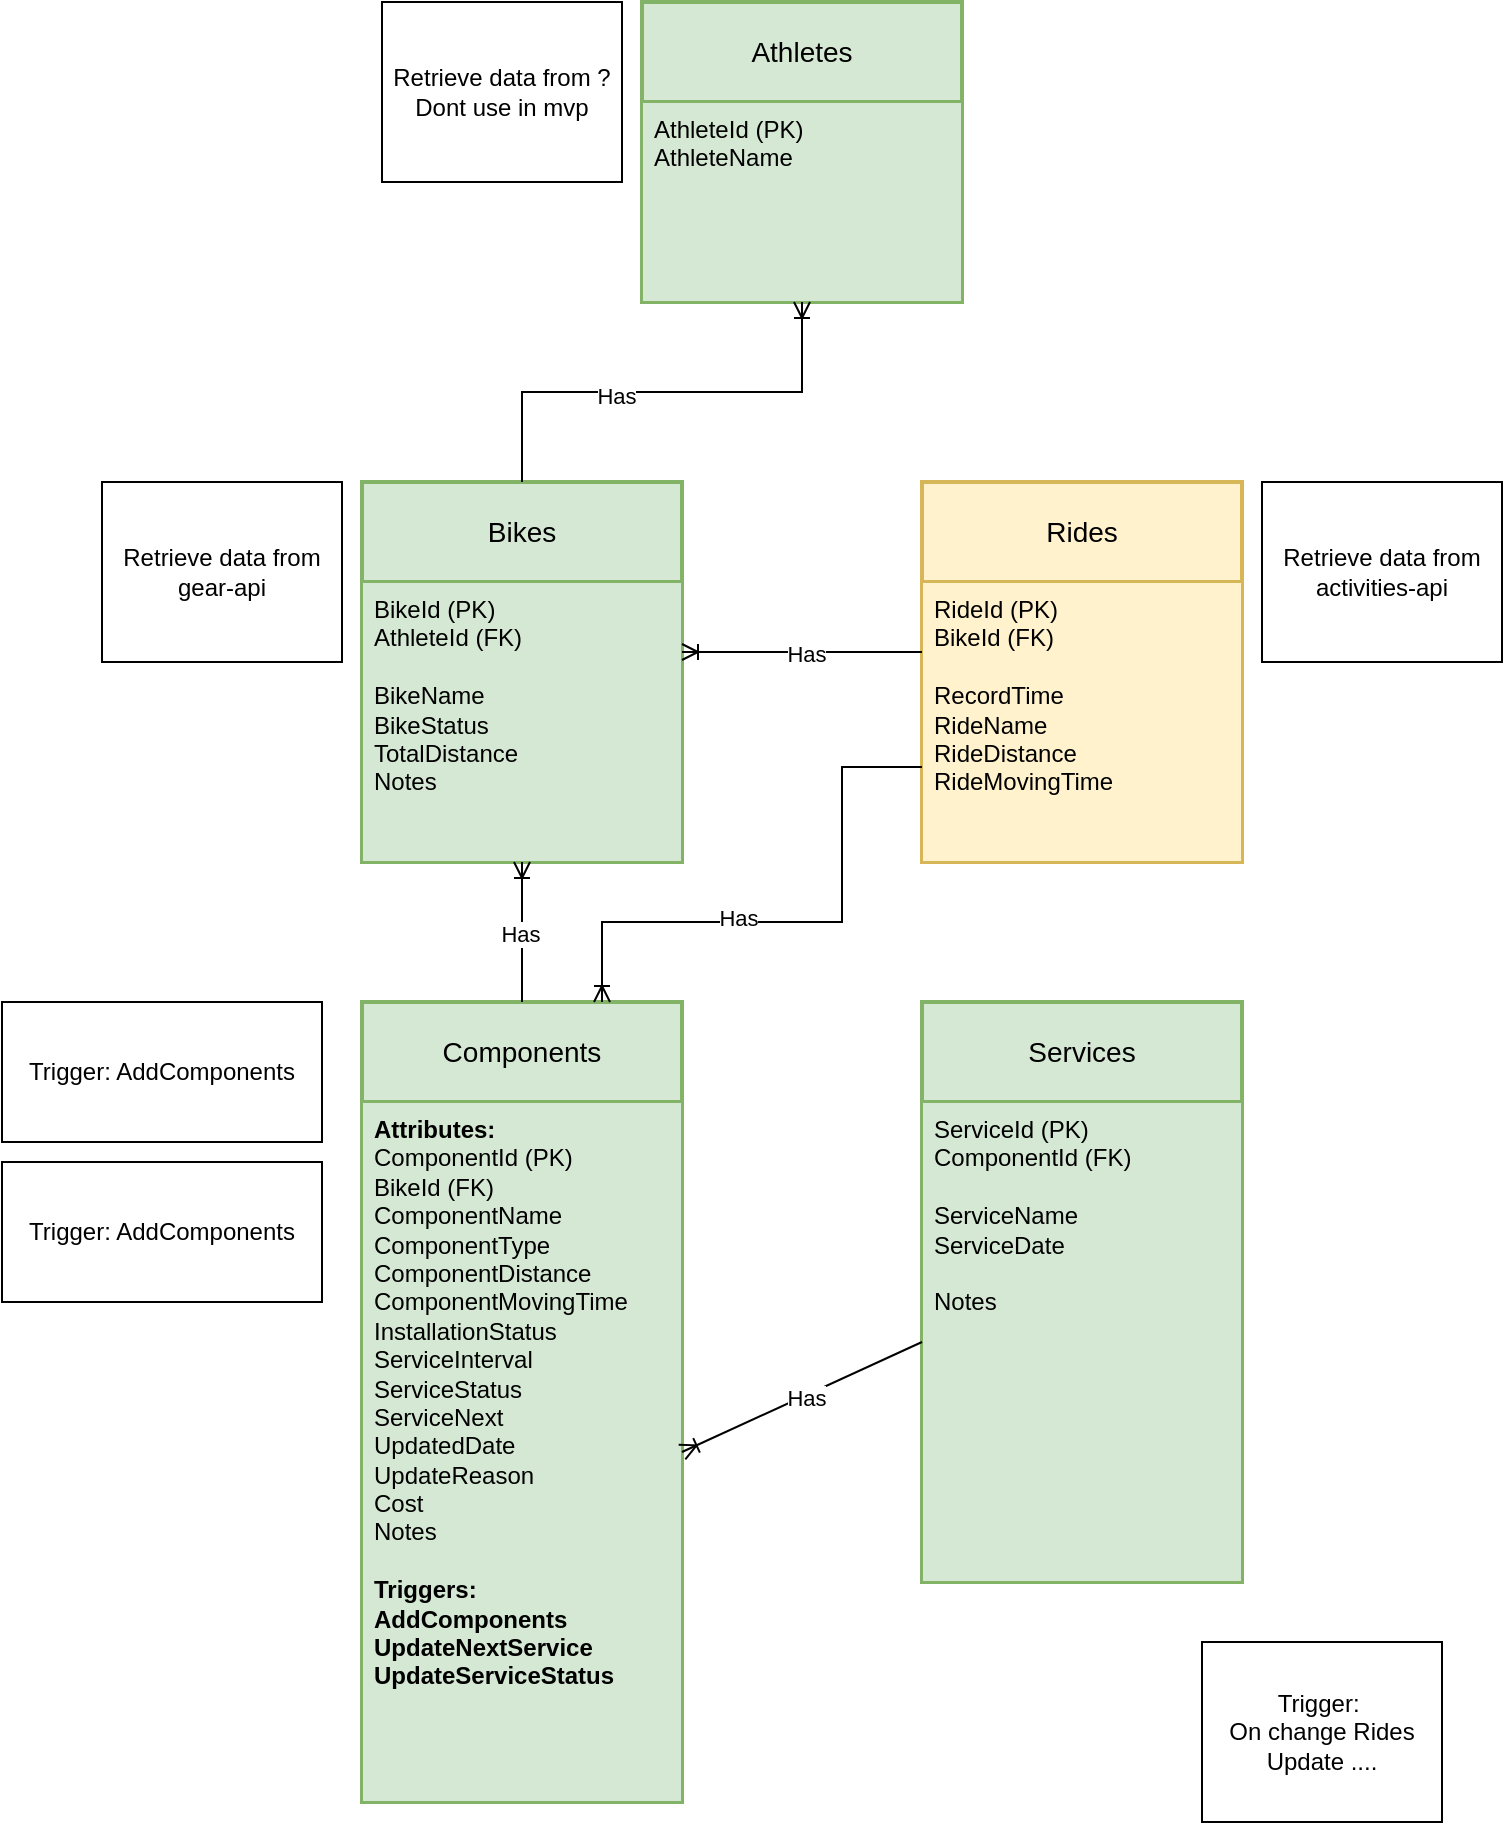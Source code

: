 <mxfile version="24.3.1" type="github" pages="2">
  <diagram name="ER diagram" id="gaYTSJDpXmIPhpLEIALV">
    <mxGraphModel dx="1434" dy="831" grid="1" gridSize="10" guides="1" tooltips="1" connect="1" arrows="1" fold="1" page="1" pageScale="1" pageWidth="827" pageHeight="1169" math="0" shadow="0">
      <root>
        <mxCell id="0" />
        <mxCell id="1" parent="0" />
        <mxCell id="OpilXaS1zRmoDV6CBxLi-1" value="A&lt;span style=&quot;background-color: initial;&quot;&gt;thletes&lt;/span&gt;" style="swimlane;childLayout=stackLayout;horizontal=1;startSize=50;horizontalStack=0;rounded=1;fontSize=14;fontStyle=0;strokeWidth=2;resizeParent=0;resizeLast=1;shadow=0;dashed=0;align=center;arcSize=0;whiteSpace=wrap;html=1;fillColor=#d5e8d4;strokeColor=#82b366;" parent="1" vertex="1">
          <mxGeometry x="330" y="110" width="160" height="150" as="geometry" />
        </mxCell>
        <mxCell id="OpilXaS1zRmoDV6CBxLi-2" value="&lt;div&gt;AthleteId (PK)&lt;br&gt;&lt;/div&gt;AthleteName" style="align=left;strokeColor=#82b366;fillColor=#d5e8d4;spacingLeft=4;fontSize=12;verticalAlign=top;resizable=0;rotatable=0;part=1;html=1;" parent="OpilXaS1zRmoDV6CBxLi-1" vertex="1">
          <mxGeometry y="50" width="160" height="100" as="geometry" />
        </mxCell>
        <mxCell id="OpilXaS1zRmoDV6CBxLi-4" value="Rides" style="swimlane;childLayout=stackLayout;horizontal=1;startSize=50;horizontalStack=0;rounded=1;fontSize=14;fontStyle=0;strokeWidth=2;resizeParent=0;resizeLast=1;shadow=0;dashed=0;align=center;arcSize=0;whiteSpace=wrap;html=1;fillColor=#fff2cc;strokeColor=#d6b656;" parent="1" vertex="1">
          <mxGeometry x="470" y="350" width="160" height="190" as="geometry" />
        </mxCell>
        <mxCell id="OpilXaS1zRmoDV6CBxLi-5" value="RideId (PK)&lt;div&gt;BikeId (FK)&lt;br&gt;&lt;/div&gt;&lt;div&gt;&lt;br&gt;&lt;/div&gt;&lt;div&gt;&lt;span style=&quot;background-color: initial;&quot;&gt;RecordTime&lt;/span&gt;&lt;br&gt;&lt;/div&gt;&lt;div&gt;RideName&lt;/div&gt;&lt;div&gt;&lt;span style=&quot;background-color: initial;&quot;&gt;RideDistance&lt;/span&gt;&lt;br&gt;&lt;/div&gt;&lt;div&gt;RideMovingTime&lt;br&gt;&lt;br&gt;&lt;/div&gt;" style="align=left;strokeColor=#d6b656;fillColor=#fff2cc;spacingLeft=4;fontSize=12;verticalAlign=top;resizable=0;rotatable=0;part=1;html=1;" parent="OpilXaS1zRmoDV6CBxLi-4" vertex="1">
          <mxGeometry y="50" width="160" height="140" as="geometry" />
        </mxCell>
        <mxCell id="OpilXaS1zRmoDV6CBxLi-21" value="Bikes" style="swimlane;childLayout=stackLayout;horizontal=1;startSize=50;horizontalStack=0;rounded=1;fontSize=14;fontStyle=0;strokeWidth=2;resizeParent=0;resizeLast=1;shadow=0;dashed=0;align=center;arcSize=0;whiteSpace=wrap;html=1;fillColor=#d5e8d4;strokeColor=#82b366;" parent="1" vertex="1">
          <mxGeometry x="190" y="350" width="160" height="190" as="geometry" />
        </mxCell>
        <mxCell id="OpilXaS1zRmoDV6CBxLi-22" value="BikeId (PK)&lt;div&gt;AthleteId (FK)&lt;/div&gt;&lt;div&gt;&lt;br&gt;&lt;/div&gt;&lt;div&gt;BikeName&lt;/div&gt;&lt;div&gt;BikeStatus&lt;br&gt;&lt;div&gt;TotalDistance&lt;/div&gt;&lt;div&gt;Notes&lt;/div&gt;&lt;/div&gt;" style="align=left;strokeColor=#82b366;fillColor=#d5e8d4;spacingLeft=4;fontSize=12;verticalAlign=top;resizable=0;rotatable=0;part=1;html=1;" parent="OpilXaS1zRmoDV6CBxLi-21" vertex="1">
          <mxGeometry y="50" width="160" height="140" as="geometry" />
        </mxCell>
        <mxCell id="OpilXaS1zRmoDV6CBxLi-23" value="Components" style="swimlane;childLayout=stackLayout;horizontal=1;startSize=50;horizontalStack=0;rounded=1;fontSize=14;fontStyle=0;strokeWidth=2;resizeParent=0;resizeLast=1;shadow=0;dashed=0;align=center;arcSize=0;whiteSpace=wrap;html=1;fillColor=#d5e8d4;strokeColor=#82b366;" parent="1" vertex="1">
          <mxGeometry x="190" y="610" width="160" height="400" as="geometry" />
        </mxCell>
        <mxCell id="OpilXaS1zRmoDV6CBxLi-24" value="&lt;div&gt;&lt;span style=&quot;background-color: initial;&quot;&gt;&lt;b&gt;Attributes:&lt;/b&gt;&lt;/span&gt;&lt;/div&gt;&lt;div&gt;&lt;span style=&quot;background-color: initial;&quot;&gt;ComponentId (PK)&lt;/span&gt;&lt;br&gt;&lt;/div&gt;&lt;div&gt;BikeId (FK)&lt;/div&gt;ComponentName&lt;div&gt;ComponentType&lt;/div&gt;&lt;div&gt;ComponentDistance&lt;br&gt;&lt;/div&gt;&lt;div&gt;ComponentMovingTime&lt;br&gt;&lt;/div&gt;&lt;div&gt;InstallationStatus&lt;/div&gt;&lt;div&gt;ServiceInterval&lt;/div&gt;&lt;div&gt;ServiceStatus&lt;/div&gt;&lt;div&gt;ServiceNext&lt;/div&gt;&lt;div&gt;&lt;span style=&quot;background-color: initial;&quot;&gt;Updated&lt;/span&gt;&lt;span style=&quot;background-color: initial;&quot;&gt;Date&lt;/span&gt;&lt;br&gt;&lt;/div&gt;&lt;div&gt;UpdateReason&lt;/div&gt;&lt;div&gt;Cost&lt;/div&gt;&lt;div&gt;Notes&lt;/div&gt;&lt;div&gt;&lt;br&gt;&lt;/div&gt;&lt;div&gt;&lt;b&gt;Triggers:&lt;/b&gt;&lt;/div&gt;&lt;div&gt;&lt;b&gt;AddComponents&lt;/b&gt;&lt;/div&gt;&lt;div&gt;&lt;b&gt;UpdateNextService&lt;/b&gt;&lt;/div&gt;&lt;div&gt;&lt;b&gt;UpdateServiceStatus&lt;/b&gt;&lt;/div&gt;" style="align=left;strokeColor=#82b366;fillColor=#d5e8d4;spacingLeft=4;fontSize=12;verticalAlign=top;resizable=0;rotatable=0;part=1;html=1;" parent="OpilXaS1zRmoDV6CBxLi-23" vertex="1">
          <mxGeometry y="50" width="160" height="350" as="geometry" />
        </mxCell>
        <mxCell id="OpilXaS1zRmoDV6CBxLi-34" value="Services" style="swimlane;childLayout=stackLayout;horizontal=1;startSize=50;horizontalStack=0;rounded=1;fontSize=14;fontStyle=0;strokeWidth=2;resizeParent=0;resizeLast=1;shadow=0;dashed=0;align=center;arcSize=0;whiteSpace=wrap;html=1;fillColor=#d5e8d4;strokeColor=#82b366;" parent="1" vertex="1">
          <mxGeometry x="470" y="610" width="160" height="290" as="geometry" />
        </mxCell>
        <mxCell id="OpilXaS1zRmoDV6CBxLi-35" value="&lt;div&gt;ServiceId (PK)&lt;/div&gt;&lt;div&gt;ComponentId (FK)&lt;/div&gt;&lt;div&gt;&lt;br&gt;&lt;/div&gt;&lt;div&gt;ServiceName&lt;/div&gt;ServiceDate&lt;div&gt;&lt;br&gt;&lt;/div&gt;&lt;div&gt;Notes&lt;/div&gt;" style="align=left;strokeColor=#82b366;fillColor=#d5e8d4;spacingLeft=4;fontSize=12;verticalAlign=top;resizable=0;rotatable=0;part=1;html=1;" parent="OpilXaS1zRmoDV6CBxLi-34" vertex="1">
          <mxGeometry y="50" width="160" height="240" as="geometry" />
        </mxCell>
        <mxCell id="OpilXaS1zRmoDV6CBxLi-37" value="" style="fontSize=12;html=1;endArrow=ERoneToMany;rounded=0;exitX=0;exitY=0.75;exitDx=0;exitDy=0;edgeStyle=orthogonalEdgeStyle;entryX=0.75;entryY=0;entryDx=0;entryDy=0;" parent="1" source="OpilXaS1zRmoDV6CBxLi-4" target="OpilXaS1zRmoDV6CBxLi-23" edge="1">
          <mxGeometry width="100" height="100" relative="1" as="geometry">
            <mxPoint x="620" y="81" as="sourcePoint" />
            <mxPoint x="470" y="580" as="targetPoint" />
            <Array as="points">
              <mxPoint x="430" y="493" />
              <mxPoint x="430" y="570" />
              <mxPoint x="310" y="570" />
            </Array>
          </mxGeometry>
        </mxCell>
        <mxCell id="OpilXaS1zRmoDV6CBxLi-40" value="Has" style="edgeLabel;html=1;align=center;verticalAlign=middle;resizable=0;points=[];" parent="OpilXaS1zRmoDV6CBxLi-37" vertex="1" connectable="0">
          <mxGeometry x="0.224" y="-2" relative="1" as="geometry">
            <mxPoint as="offset" />
          </mxGeometry>
        </mxCell>
        <mxCell id="OpilXaS1zRmoDV6CBxLi-38" value="" style="fontSize=12;html=1;endArrow=ERoneToMany;rounded=0;entryX=0.5;entryY=1;entryDx=0;entryDy=0;edgeStyle=orthogonalEdgeStyle;" parent="1" source="OpilXaS1zRmoDV6CBxLi-21" target="OpilXaS1zRmoDV6CBxLi-2" edge="1">
          <mxGeometry width="100" height="100" relative="1" as="geometry">
            <mxPoint x="320" y="85" as="sourcePoint" />
            <mxPoint x="190" y="80" as="targetPoint" />
          </mxGeometry>
        </mxCell>
        <mxCell id="OpilXaS1zRmoDV6CBxLi-39" value="Has" style="edgeLabel;html=1;align=center;verticalAlign=middle;resizable=0;points=[];" parent="OpilXaS1zRmoDV6CBxLi-38" vertex="1" connectable="0">
          <mxGeometry x="-0.199" y="-2" relative="1" as="geometry">
            <mxPoint as="offset" />
          </mxGeometry>
        </mxCell>
        <mxCell id="OpilXaS1zRmoDV6CBxLi-41" value="" style="fontSize=12;html=1;endArrow=ERoneToMany;rounded=0;entryX=0.5;entryY=1;entryDx=0;entryDy=0;exitX=0.5;exitY=0;exitDx=0;exitDy=0;" parent="1" source="OpilXaS1zRmoDV6CBxLi-23" target="OpilXaS1zRmoDV6CBxLi-22" edge="1">
          <mxGeometry width="100" height="100" relative="1" as="geometry">
            <mxPoint x="370" y="590" as="sourcePoint" />
            <mxPoint x="440" y="300" as="targetPoint" />
          </mxGeometry>
        </mxCell>
        <mxCell id="OpilXaS1zRmoDV6CBxLi-42" value="Has" style="edgeLabel;html=1;align=center;verticalAlign=middle;resizable=0;points=[];" parent="OpilXaS1zRmoDV6CBxLi-41" vertex="1" connectable="0">
          <mxGeometry x="-0.025" y="1" relative="1" as="geometry">
            <mxPoint as="offset" />
          </mxGeometry>
        </mxCell>
        <mxCell id="OpilXaS1zRmoDV6CBxLi-44" value="" style="fontSize=12;html=1;endArrow=ERoneToMany;rounded=0;exitX=0;exitY=0.5;exitDx=0;exitDy=0;entryX=1;entryY=0.5;entryDx=0;entryDy=0;" parent="1" source="OpilXaS1zRmoDV6CBxLi-35" target="OpilXaS1zRmoDV6CBxLi-24" edge="1">
          <mxGeometry width="100" height="100" relative="1" as="geometry">
            <mxPoint x="510" y="530" as="sourcePoint" />
            <mxPoint x="410" y="480" as="targetPoint" />
          </mxGeometry>
        </mxCell>
        <mxCell id="OpilXaS1zRmoDV6CBxLi-45" value="Has" style="edgeLabel;html=1;align=center;verticalAlign=middle;resizable=0;points=[];" parent="OpilXaS1zRmoDV6CBxLi-44" vertex="1" connectable="0">
          <mxGeometry x="-0.025" y="1" relative="1" as="geometry">
            <mxPoint as="offset" />
          </mxGeometry>
        </mxCell>
        <mxCell id="ye555hVfQSgsfjbCrjof-1" value="Trigger:&amp;nbsp;&lt;div&gt;On change Rides Update ....&lt;/div&gt;" style="whiteSpace=wrap;html=1;" parent="1" vertex="1">
          <mxGeometry x="610" y="930" width="120" height="90" as="geometry" />
        </mxCell>
        <mxCell id="ye555hVfQSgsfjbCrjof-2" value="Trigger: AddComponents" style="whiteSpace=wrap;html=1;" parent="1" vertex="1">
          <mxGeometry x="10" y="610" width="160" height="70" as="geometry" />
        </mxCell>
        <mxCell id="KSmBxJc1Y2LumvWCZjbx-1" value="Retrieve data from activities-api" style="whiteSpace=wrap;html=1;" parent="1" vertex="1">
          <mxGeometry x="640" y="350" width="120" height="90" as="geometry" />
        </mxCell>
        <mxCell id="Ze08bTx3dgTv0OYDRQwi-2" value="Retrieve data from gear-api" style="whiteSpace=wrap;html=1;" vertex="1" parent="1">
          <mxGeometry x="60" y="350" width="120" height="90" as="geometry" />
        </mxCell>
        <mxCell id="Ze08bTx3dgTv0OYDRQwi-9" value="" style="fontSize=12;html=1;endArrow=ERoneToMany;rounded=0;exitX=0;exitY=0.25;exitDx=0;exitDy=0;" edge="1" parent="1" source="OpilXaS1zRmoDV6CBxLi-5">
          <mxGeometry width="100" height="100" relative="1" as="geometry">
            <mxPoint x="280" y="620" as="sourcePoint" />
            <mxPoint x="350" y="435" as="targetPoint" />
          </mxGeometry>
        </mxCell>
        <mxCell id="Ze08bTx3dgTv0OYDRQwi-10" value="Has" style="edgeLabel;html=1;align=center;verticalAlign=middle;resizable=0;points=[];" vertex="1" connectable="0" parent="Ze08bTx3dgTv0OYDRQwi-9">
          <mxGeometry x="-0.025" y="1" relative="1" as="geometry">
            <mxPoint as="offset" />
          </mxGeometry>
        </mxCell>
        <mxCell id="Ze08bTx3dgTv0OYDRQwi-11" value="Retrieve data from ?&lt;div&gt;Dont use in mvp&lt;/div&gt;" style="whiteSpace=wrap;html=1;" vertex="1" parent="1">
          <mxGeometry x="200" y="110" width="120" height="90" as="geometry" />
        </mxCell>
        <mxCell id="-8s649BI-82-__FEODmU-1" value="Trigger: AddComponents" style="whiteSpace=wrap;html=1;" vertex="1" parent="1">
          <mxGeometry x="10" y="690" width="160" height="70" as="geometry" />
        </mxCell>
      </root>
    </mxGraphModel>
  </diagram>
  <diagram id="YGc9dI-DZqv5oqem6ccq" name="Triggers">
    <mxGraphModel dx="1434" dy="831" grid="1" gridSize="10" guides="1" tooltips="1" connect="1" arrows="1" fold="1" page="1" pageScale="1" pageWidth="827" pageHeight="1169" math="0" shadow="0">
      <root>
        <mxCell id="0" />
        <mxCell id="1" parent="0" />
      </root>
    </mxGraphModel>
  </diagram>
</mxfile>
